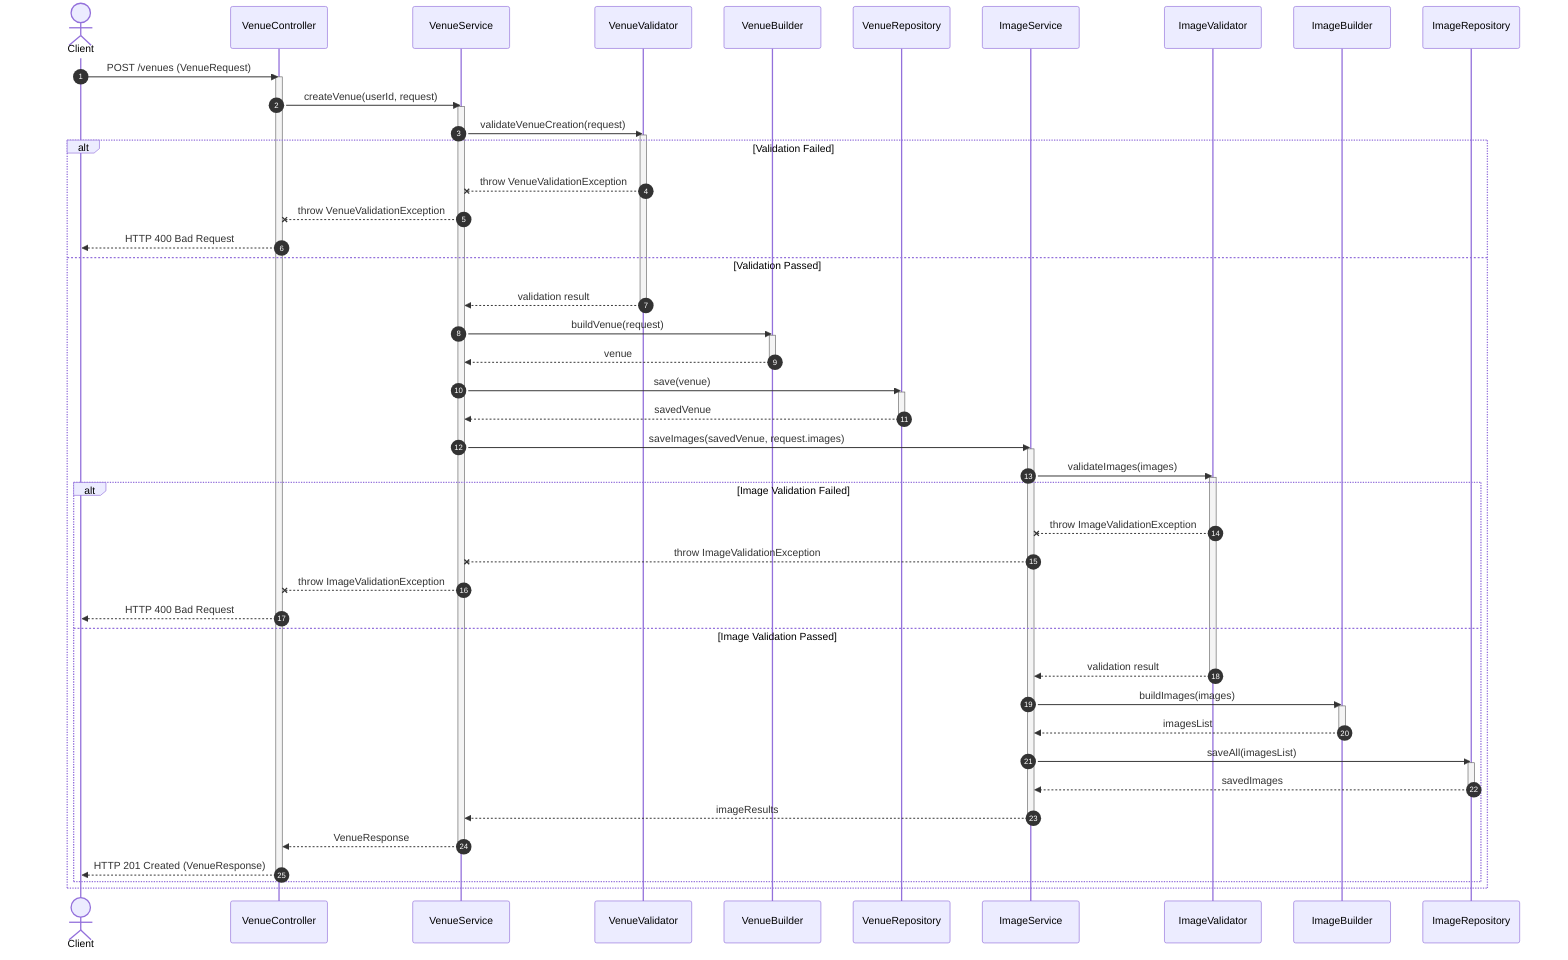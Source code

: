 sequenceDiagram
    autonumber
    actor C as Client
    participant VC as VenueController
    participant VS as VenueService
    participant VV as VenueValidator
    participant VB as VenueBuilder
    participant VR as VenueRepository
    participant IS as ImageService
    participant IV as ImageValidator
    participant IB as ImageBuilder
    participant IR as ImageRepository

    C->>VC: POST /venues (VenueRequest)
    activate VC
    VC->>VS: createVenue(userId, request)
    activate VS

    VS->>VV: validateVenueCreation(request)
    activate VV
    alt Validation Failed
        VV--xVS: throw VenueValidationException
        VS--xVC: throw VenueValidationException
        VC-->>C: HTTP 400 Bad Request
    else Validation Passed
        VV-->>VS: validation result
        deactivate VV

        VS->>VB: buildVenue(request)
        activate VB
        VB-->>VS: venue
        deactivate VB

        VS->>VR: save(venue)
        activate VR
        VR-->>VS: savedVenue
        deactivate VR

        VS->>IS: saveImages(savedVenue, request.images)
        activate IS

        IS->>IV: validateImages(images)
        activate IV
        alt Image Validation Failed
            IV--xIS: throw ImageValidationException
            IS--xVS: throw ImageValidationException
            VS--xVC: throw ImageValidationException
            VC-->>C: HTTP 400 Bad Request
        else Image Validation Passed
            IV-->>IS: validation result
            deactivate IV

            IS->>IB: buildImages(images)
            activate IB
            IB-->>IS: imagesList
            deactivate IB

            IS->>IR: saveAll(imagesList)
            activate IR
            IR-->>IS: savedImages
            deactivate IR

            IS-->>VS: imageResults
            deactivate IS

            VS-->>VC: VenueResponse
            deactivate VS

            VC-->>C: HTTP 201 Created (VenueResponse)
            deactivate VC
        end
    end